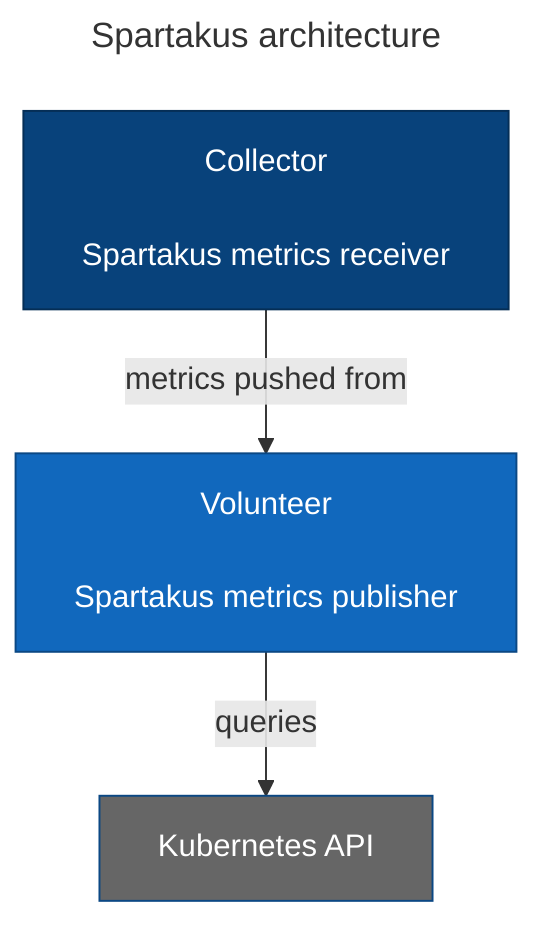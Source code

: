 ---
title: Spartakus architecture
---

flowchart TD
  S["Volunteer

    Spartakus metrics publisher"
  ]

  C["Collector

    Spartakus metrics receiver"
  ]

  K["Kubernetes API"]

  C --> |metrics pushed from| S
  S --> |queries| K

  classDef focusSystem      fill:#1168bd,stroke:#0b4884,color:#ffffff
  classDef supportingSystem fill:#666,stroke:#0b4884,color:#ffffff
  classDef consumingSystem  fill:#08427b,stroke:#052e56,color:#ffffff

  class S focusSystem
  class C consumingSystem
  class K supportingSystem